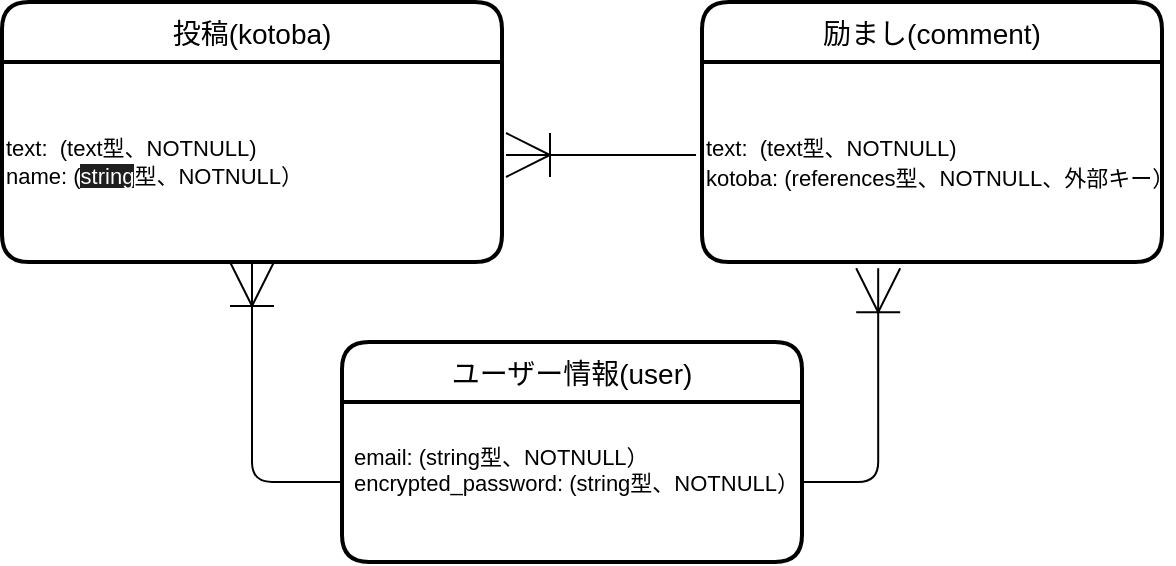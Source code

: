 <mxfile>
    <diagram id="6SOgEylUuF8gjH2gtNq5" name="ページ1">
        <mxGraphModel dx="1403" dy="427" grid="1" gridSize="10" guides="1" tooltips="1" connect="1" arrows="1" fold="1" page="1" pageScale="1" pageWidth="827" pageHeight="1169" math="0" shadow="0">
            <root>
                <mxCell id="0"/>
                <mxCell id="1" parent="0"/>
                <mxCell id="2" value="投稿(kotoba)" style="swimlane;childLayout=stackLayout;horizontal=1;startSize=30;horizontalStack=0;rounded=1;fontSize=14;fontStyle=0;strokeWidth=2;resizeParent=0;resizeLast=1;shadow=0;dashed=0;align=center;" vertex="1" parent="1">
                    <mxGeometry x="-820" y="130" width="250" height="130" as="geometry"/>
                </mxCell>
                <mxCell id="9" value="text:&amp;nbsp;&amp;nbsp;(text型、NOTNULL)&lt;br&gt;name: (&lt;font color=&quot;#ffffff&quot;&gt;&lt;span style=&quot;background-color: rgb(31, 31, 31);&quot;&gt;string&lt;/span&gt;&lt;/font&gt;&lt;span style=&quot;background-color: initial;&quot;&gt;型、NOTNULL）&lt;/span&gt;" style="text;html=1;align=left;verticalAlign=middle;resizable=0;points=[];autosize=1;strokeColor=none;fillColor=none;fontSize=11;" vertex="1" parent="2">
                    <mxGeometry y="30" width="250" height="100" as="geometry"/>
                </mxCell>
                <mxCell id="4" value="ユーザー情報(user)" style="swimlane;childLayout=stackLayout;horizontal=1;startSize=30;horizontalStack=0;rounded=1;fontSize=14;fontStyle=0;strokeWidth=2;resizeParent=0;resizeLast=1;shadow=0;dashed=0;align=center;" vertex="1" parent="1">
                    <mxGeometry x="-650" y="300" width="230" height="110" as="geometry"/>
                </mxCell>
                <mxCell id="5" value="email: (string型、NOTNULL）&#10;encrypted_password: (string型、NOTNULL）&#10;" style="align=left;strokeColor=none;fillColor=none;spacingLeft=4;fontSize=11;verticalAlign=middle;resizable=0;rotatable=0;part=1;fontFamily=Helvetica;" vertex="1" parent="4">
                    <mxGeometry y="30" width="230" height="80" as="geometry"/>
                </mxCell>
                <mxCell id="6" value="励まし(comment)" style="swimlane;childLayout=stackLayout;horizontal=1;startSize=30;horizontalStack=0;rounded=1;fontSize=14;fontStyle=0;strokeWidth=2;resizeParent=0;resizeLast=1;shadow=0;dashed=0;align=center;" vertex="1" parent="1">
                    <mxGeometry x="-470" y="130" width="230" height="130" as="geometry"/>
                </mxCell>
                <mxCell id="8" value="&lt;font style=&quot;font-size: 11px;&quot;&gt;&lt;span style=&quot;&quot;&gt;text:&amp;nbsp;&amp;nbsp;(text型、NOTNULL)&lt;br&gt;&lt;/span&gt;kotoba: (references型、NOTNULL、外部キー）&lt;/font&gt;&lt;span style=&quot;&quot;&gt;&lt;br&gt;&lt;/span&gt;" style="text;html=1;align=left;verticalAlign=middle;resizable=0;points=[];autosize=1;strokeColor=none;fillColor=none;" vertex="1" parent="6">
                    <mxGeometry y="30" width="230" height="100" as="geometry"/>
                </mxCell>
                <mxCell id="10" value="" style="edgeStyle=orthogonalEdgeStyle;fontSize=12;html=1;endArrow=ERoneToMany;fontFamily=Helvetica;fontColor=#FFFFFF;entryX=0.5;entryY=1;entryDx=0;entryDy=0;exitX=0;exitY=0.5;exitDx=0;exitDy=0;endSize=20;startSize=20;" edge="1" parent="1" source="5" target="2">
                    <mxGeometry width="100" height="100" relative="1" as="geometry">
                        <mxPoint x="-580" y="330" as="sourcePoint"/>
                        <mxPoint x="-480" y="230" as="targetPoint"/>
                    </mxGeometry>
                </mxCell>
                <mxCell id="11" value="" style="edgeStyle=orthogonalEdgeStyle;fontSize=12;html=1;endArrow=ERoneToMany;fontFamily=Helvetica;fontColor=#FFFFFF;exitX=-0.013;exitY=0.465;exitDx=0;exitDy=0;endSize=20;startSize=20;exitPerimeter=0;entryX=1.008;entryY=0.465;entryDx=0;entryDy=0;entryPerimeter=0;" edge="1" parent="1" source="8" target="9">
                    <mxGeometry width="100" height="100" relative="1" as="geometry">
                        <mxPoint x="-620" y="380" as="sourcePoint"/>
                        <mxPoint x="-510" y="190" as="targetPoint"/>
                    </mxGeometry>
                </mxCell>
                <mxCell id="12" value="" style="edgeStyle=orthogonalEdgeStyle;fontSize=12;html=1;endArrow=ERoneToMany;fontFamily=Helvetica;fontColor=#FFFFFF;entryX=0.383;entryY=1.031;entryDx=0;entryDy=0;exitX=1;exitY=0.5;exitDx=0;exitDy=0;endSize=20;startSize=20;entryPerimeter=0;" edge="1" parent="1" source="5" target="8">
                    <mxGeometry width="100" height="100" relative="1" as="geometry">
                        <mxPoint x="-610" y="390" as="sourcePoint"/>
                        <mxPoint x="-675" y="280" as="targetPoint"/>
                    </mxGeometry>
                </mxCell>
            </root>
        </mxGraphModel>
    </diagram>
</mxfile>